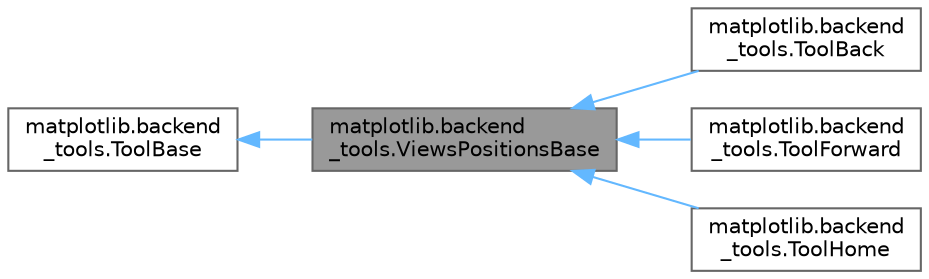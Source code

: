 digraph "matplotlib.backend_tools.ViewsPositionsBase"
{
 // LATEX_PDF_SIZE
  bgcolor="transparent";
  edge [fontname=Helvetica,fontsize=10,labelfontname=Helvetica,labelfontsize=10];
  node [fontname=Helvetica,fontsize=10,shape=box,height=0.2,width=0.4];
  rankdir="LR";
  Node1 [id="Node000001",label="matplotlib.backend\l_tools.ViewsPositionsBase",height=0.2,width=0.4,color="gray40", fillcolor="grey60", style="filled", fontcolor="black",tooltip=" "];
  Node2 -> Node1 [id="edge1_Node000001_Node000002",dir="back",color="steelblue1",style="solid",tooltip=" "];
  Node2 [id="Node000002",label="matplotlib.backend\l_tools.ToolBase",height=0.2,width=0.4,color="gray40", fillcolor="white", style="filled",URL="$df/dcc/classmatplotlib_1_1backend__tools_1_1ToolBase.html",tooltip=" "];
  Node1 -> Node3 [id="edge2_Node000001_Node000003",dir="back",color="steelblue1",style="solid",tooltip=" "];
  Node3 [id="Node000003",label="matplotlib.backend\l_tools.ToolBack",height=0.2,width=0.4,color="gray40", fillcolor="white", style="filled",URL="$d7/dbb/classmatplotlib_1_1backend__tools_1_1ToolBack.html",tooltip=" "];
  Node1 -> Node4 [id="edge3_Node000001_Node000004",dir="back",color="steelblue1",style="solid",tooltip=" "];
  Node4 [id="Node000004",label="matplotlib.backend\l_tools.ToolForward",height=0.2,width=0.4,color="gray40", fillcolor="white", style="filled",URL="$dc/d25/classmatplotlib_1_1backend__tools_1_1ToolForward.html",tooltip=" "];
  Node1 -> Node5 [id="edge4_Node000001_Node000005",dir="back",color="steelblue1",style="solid",tooltip=" "];
  Node5 [id="Node000005",label="matplotlib.backend\l_tools.ToolHome",height=0.2,width=0.4,color="gray40", fillcolor="white", style="filled",URL="$d9/d00/classmatplotlib_1_1backend__tools_1_1ToolHome.html",tooltip=" "];
}
